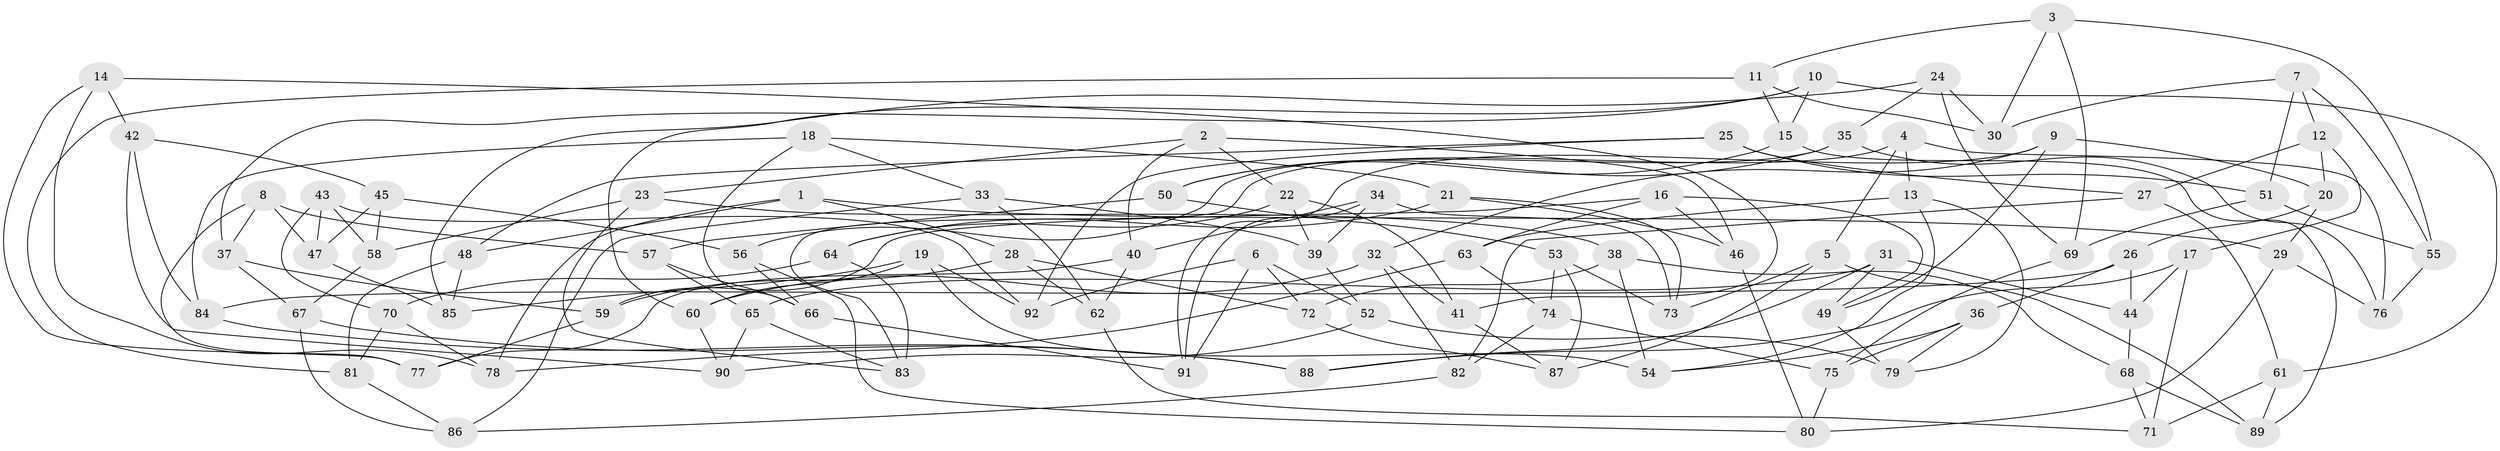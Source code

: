 // Generated by graph-tools (version 1.1) at 2025/57/03/09/25 04:57:41]
// undirected, 92 vertices, 184 edges
graph export_dot {
graph [start="1"]
  node [color=gray90,style=filled];
  1;
  2;
  3;
  4;
  5;
  6;
  7;
  8;
  9;
  10;
  11;
  12;
  13;
  14;
  15;
  16;
  17;
  18;
  19;
  20;
  21;
  22;
  23;
  24;
  25;
  26;
  27;
  28;
  29;
  30;
  31;
  32;
  33;
  34;
  35;
  36;
  37;
  38;
  39;
  40;
  41;
  42;
  43;
  44;
  45;
  46;
  47;
  48;
  49;
  50;
  51;
  52;
  53;
  54;
  55;
  56;
  57;
  58;
  59;
  60;
  61;
  62;
  63;
  64;
  65;
  66;
  67;
  68;
  69;
  70;
  71;
  72;
  73;
  74;
  75;
  76;
  77;
  78;
  79;
  80;
  81;
  82;
  83;
  84;
  85;
  86;
  87;
  88;
  89;
  90;
  91;
  92;
  1 -- 48;
  1 -- 28;
  1 -- 29;
  1 -- 78;
  2 -- 23;
  2 -- 22;
  2 -- 46;
  2 -- 40;
  3 -- 11;
  3 -- 55;
  3 -- 30;
  3 -- 69;
  4 -- 13;
  4 -- 83;
  4 -- 76;
  4 -- 5;
  5 -- 89;
  5 -- 73;
  5 -- 87;
  6 -- 91;
  6 -- 52;
  6 -- 92;
  6 -- 72;
  7 -- 30;
  7 -- 51;
  7 -- 12;
  7 -- 55;
  8 -- 77;
  8 -- 37;
  8 -- 47;
  8 -- 57;
  9 -- 91;
  9 -- 49;
  9 -- 32;
  9 -- 20;
  10 -- 37;
  10 -- 61;
  10 -- 15;
  10 -- 60;
  11 -- 81;
  11 -- 15;
  11 -- 30;
  12 -- 27;
  12 -- 17;
  12 -- 20;
  13 -- 79;
  13 -- 63;
  13 -- 54;
  14 -- 41;
  14 -- 78;
  14 -- 42;
  14 -- 77;
  15 -- 89;
  15 -- 50;
  16 -- 46;
  16 -- 59;
  16 -- 63;
  16 -- 49;
  17 -- 88;
  17 -- 71;
  17 -- 44;
  18 -- 66;
  18 -- 33;
  18 -- 21;
  18 -- 84;
  19 -- 54;
  19 -- 85;
  19 -- 92;
  19 -- 60;
  20 -- 29;
  20 -- 26;
  21 -- 73;
  21 -- 64;
  21 -- 46;
  22 -- 64;
  22 -- 41;
  22 -- 39;
  23 -- 83;
  23 -- 38;
  23 -- 58;
  24 -- 35;
  24 -- 30;
  24 -- 85;
  24 -- 69;
  25 -- 92;
  25 -- 51;
  25 -- 48;
  25 -- 27;
  26 -- 84;
  26 -- 44;
  26 -- 36;
  27 -- 82;
  27 -- 61;
  28 -- 59;
  28 -- 62;
  28 -- 72;
  29 -- 76;
  29 -- 80;
  31 -- 49;
  31 -- 44;
  31 -- 65;
  31 -- 88;
  32 -- 82;
  32 -- 41;
  32 -- 60;
  33 -- 86;
  33 -- 62;
  33 -- 39;
  34 -- 73;
  34 -- 39;
  34 -- 91;
  34 -- 40;
  35 -- 76;
  35 -- 56;
  35 -- 50;
  36 -- 54;
  36 -- 79;
  36 -- 75;
  37 -- 59;
  37 -- 67;
  38 -- 72;
  38 -- 68;
  38 -- 54;
  39 -- 52;
  40 -- 62;
  40 -- 77;
  41 -- 87;
  42 -- 90;
  42 -- 84;
  42 -- 45;
  43 -- 70;
  43 -- 47;
  43 -- 58;
  43 -- 92;
  44 -- 68;
  45 -- 56;
  45 -- 58;
  45 -- 47;
  46 -- 80;
  47 -- 85;
  48 -- 81;
  48 -- 85;
  49 -- 79;
  50 -- 57;
  50 -- 53;
  51 -- 69;
  51 -- 55;
  52 -- 79;
  52 -- 90;
  53 -- 73;
  53 -- 87;
  53 -- 74;
  55 -- 76;
  56 -- 80;
  56 -- 66;
  57 -- 65;
  57 -- 66;
  58 -- 67;
  59 -- 77;
  60 -- 90;
  61 -- 89;
  61 -- 71;
  62 -- 71;
  63 -- 74;
  63 -- 78;
  64 -- 70;
  64 -- 83;
  65 -- 90;
  65 -- 83;
  66 -- 91;
  67 -- 86;
  67 -- 88;
  68 -- 89;
  68 -- 71;
  69 -- 75;
  70 -- 81;
  70 -- 78;
  72 -- 87;
  74 -- 82;
  74 -- 75;
  75 -- 80;
  81 -- 86;
  82 -- 86;
  84 -- 88;
}
